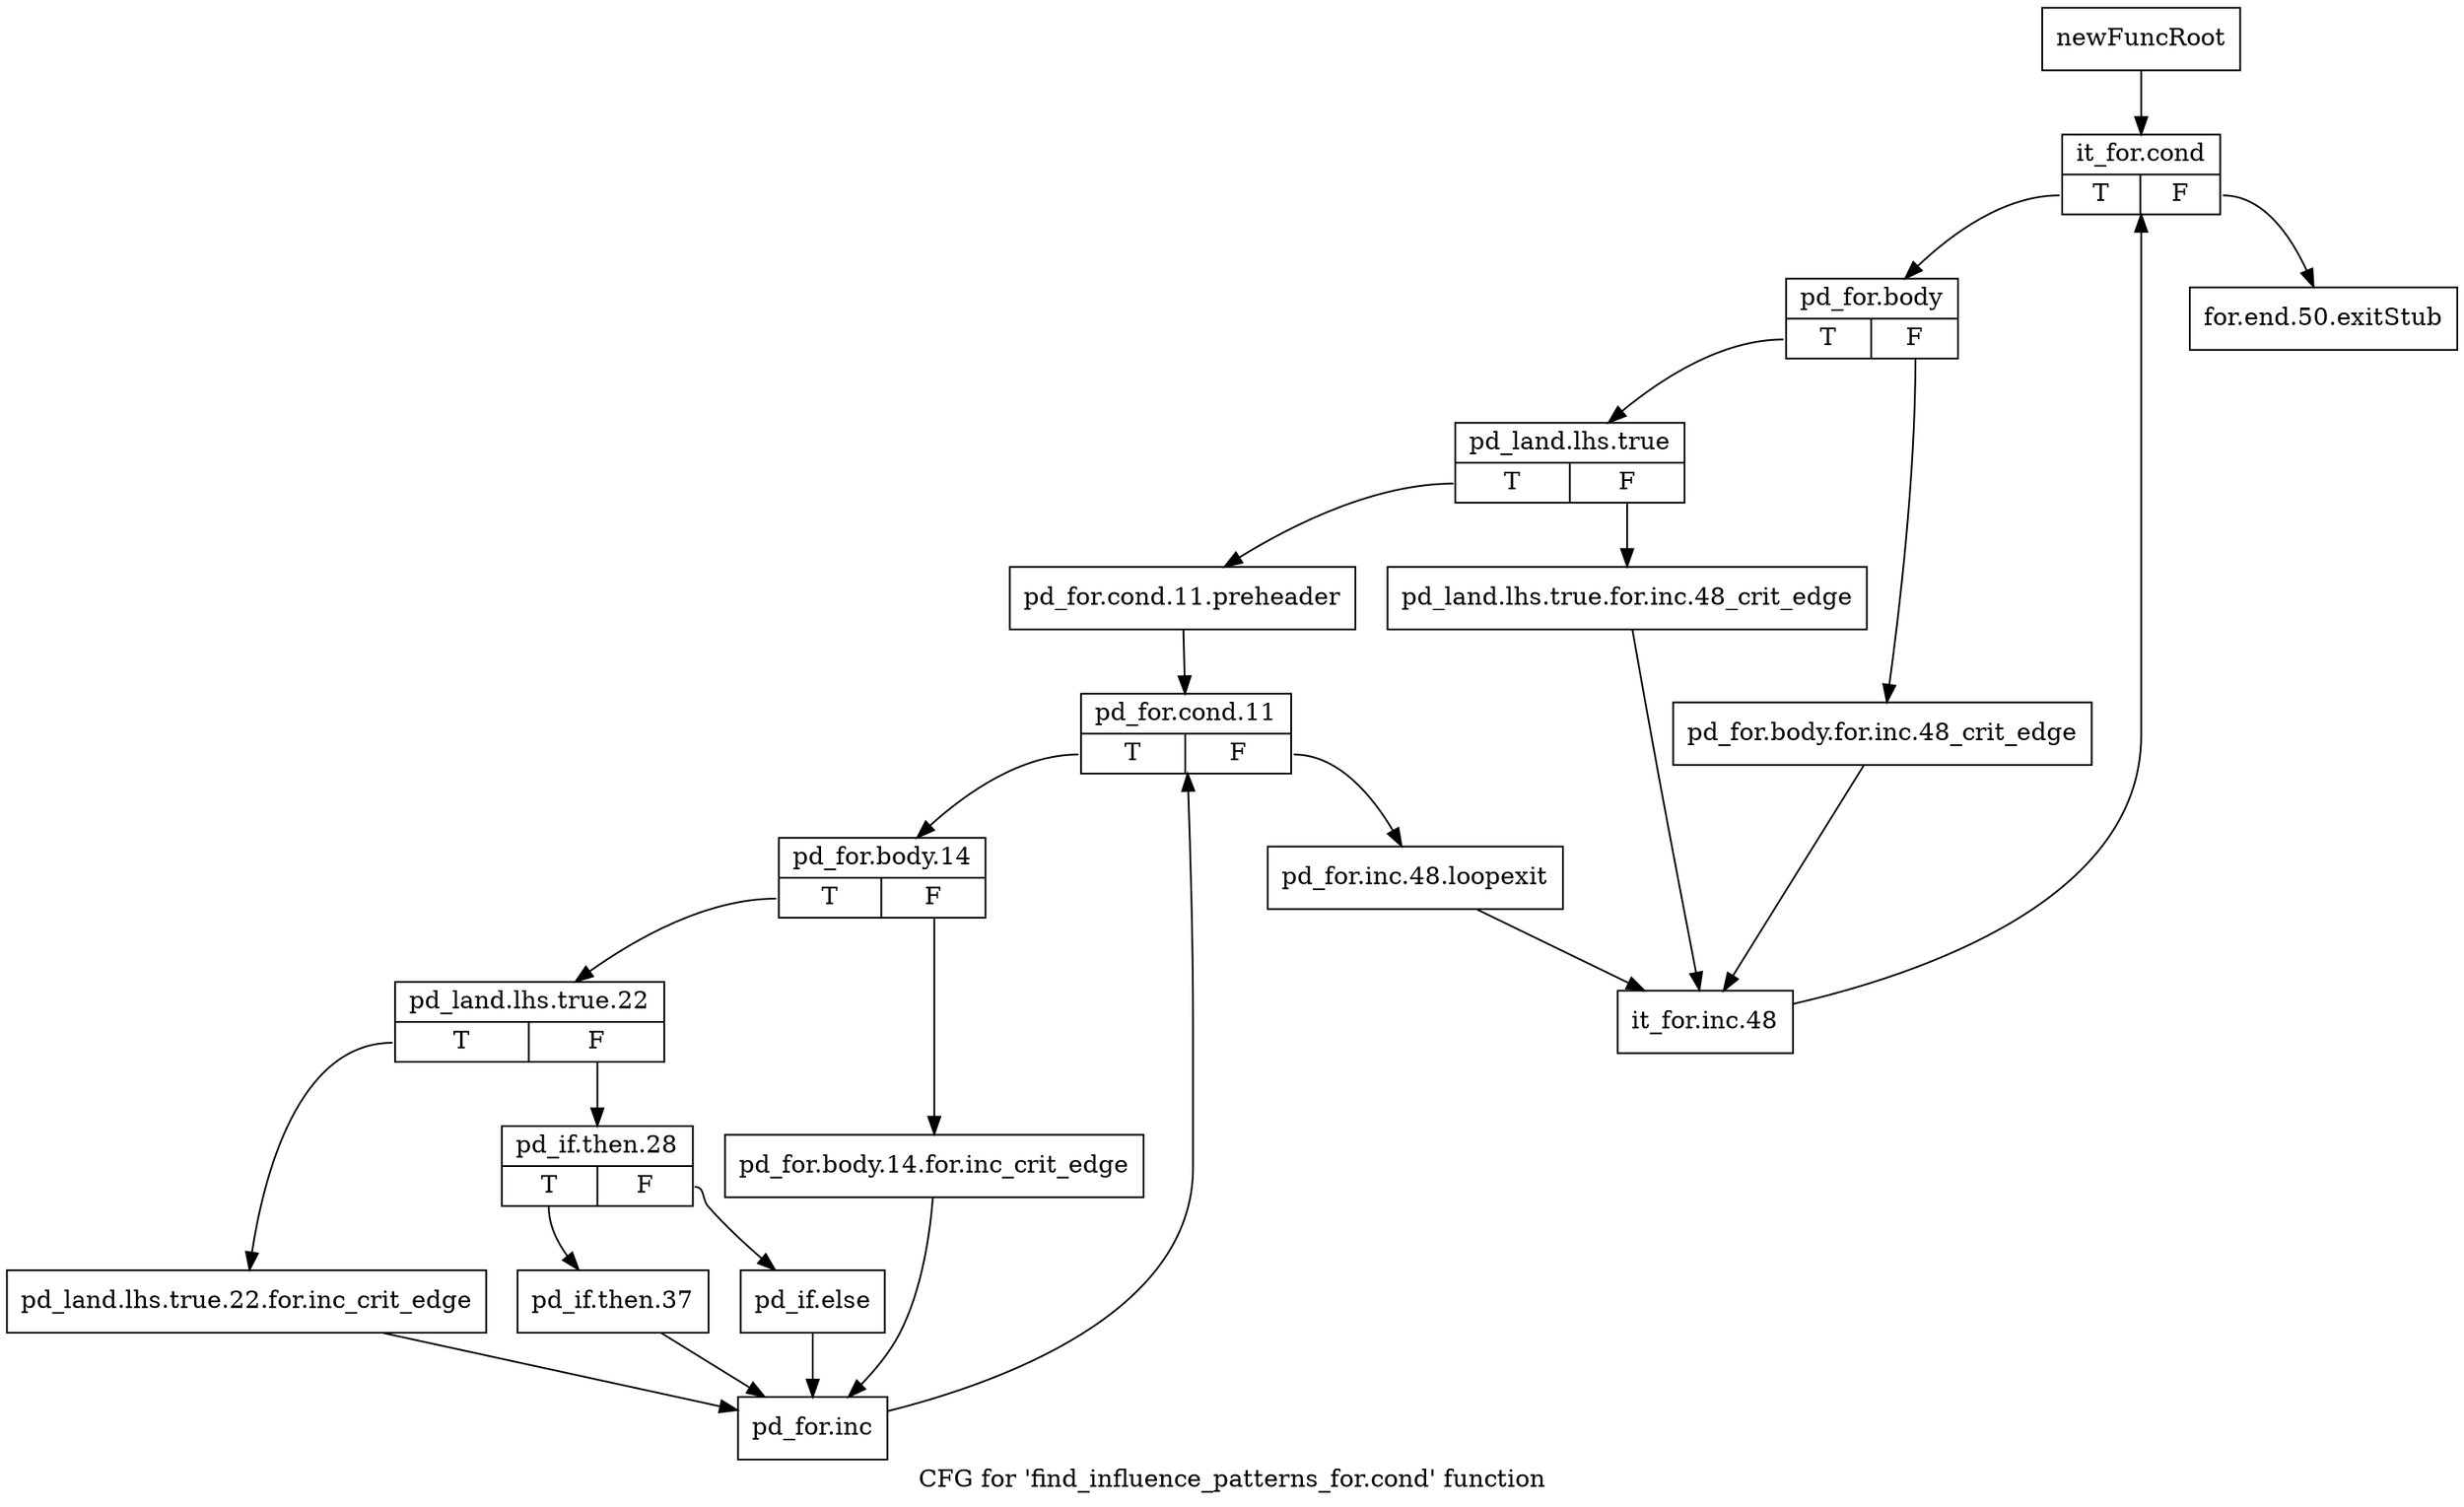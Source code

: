 digraph "CFG for 'find_influence_patterns_for.cond' function" {
	label="CFG for 'find_influence_patterns_for.cond' function";

	Node0x403eb50 [shape=record,label="{newFuncRoot}"];
	Node0x403eb50 -> Node0x403ebf0;
	Node0x403eba0 [shape=record,label="{for.end.50.exitStub}"];
	Node0x403ebf0 [shape=record,label="{it_for.cond|{<s0>T|<s1>F}}"];
	Node0x403ebf0:s0 -> Node0x403ec40;
	Node0x403ebf0:s1 -> Node0x403eba0;
	Node0x403ec40 [shape=record,label="{pd_for.body|{<s0>T|<s1>F}}"];
	Node0x403ec40:s0 -> Node0x403ece0;
	Node0x403ec40:s1 -> Node0x403ec90;
	Node0x403ec90 [shape=record,label="{pd_for.body.for.inc.48_crit_edge}"];
	Node0x403ec90 -> Node0x403ee70;
	Node0x403ece0 [shape=record,label="{pd_land.lhs.true|{<s0>T|<s1>F}}"];
	Node0x403ece0:s0 -> Node0x403ed80;
	Node0x403ece0:s1 -> Node0x403ed30;
	Node0x403ed30 [shape=record,label="{pd_land.lhs.true.for.inc.48_crit_edge}"];
	Node0x403ed30 -> Node0x403ee70;
	Node0x403ed80 [shape=record,label="{pd_for.cond.11.preheader}"];
	Node0x403ed80 -> Node0x403edd0;
	Node0x403edd0 [shape=record,label="{pd_for.cond.11|{<s0>T|<s1>F}}"];
	Node0x403edd0:s0 -> Node0x403eec0;
	Node0x403edd0:s1 -> Node0x403ee20;
	Node0x403ee20 [shape=record,label="{pd_for.inc.48.loopexit}"];
	Node0x403ee20 -> Node0x403ee70;
	Node0x403ee70 [shape=record,label="{it_for.inc.48}"];
	Node0x403ee70 -> Node0x403ebf0;
	Node0x403eec0 [shape=record,label="{pd_for.body.14|{<s0>T|<s1>F}}"];
	Node0x403eec0:s0 -> Node0x4040100;
	Node0x403eec0:s1 -> Node0x4039680;
	Node0x4039680 [shape=record,label="{pd_for.body.14.for.inc_crit_edge}"];
	Node0x4039680 -> Node0x4040290;
	Node0x4040100 [shape=record,label="{pd_land.lhs.true.22|{<s0>T|<s1>F}}"];
	Node0x4040100:s0 -> Node0x4040240;
	Node0x4040100:s1 -> Node0x4040150;
	Node0x4040150 [shape=record,label="{pd_if.then.28|{<s0>T|<s1>F}}"];
	Node0x4040150:s0 -> Node0x40401f0;
	Node0x4040150:s1 -> Node0x40401a0;
	Node0x40401a0 [shape=record,label="{pd_if.else}"];
	Node0x40401a0 -> Node0x4040290;
	Node0x40401f0 [shape=record,label="{pd_if.then.37}"];
	Node0x40401f0 -> Node0x4040290;
	Node0x4040240 [shape=record,label="{pd_land.lhs.true.22.for.inc_crit_edge}"];
	Node0x4040240 -> Node0x4040290;
	Node0x4040290 [shape=record,label="{pd_for.inc}"];
	Node0x4040290 -> Node0x403edd0;
}
